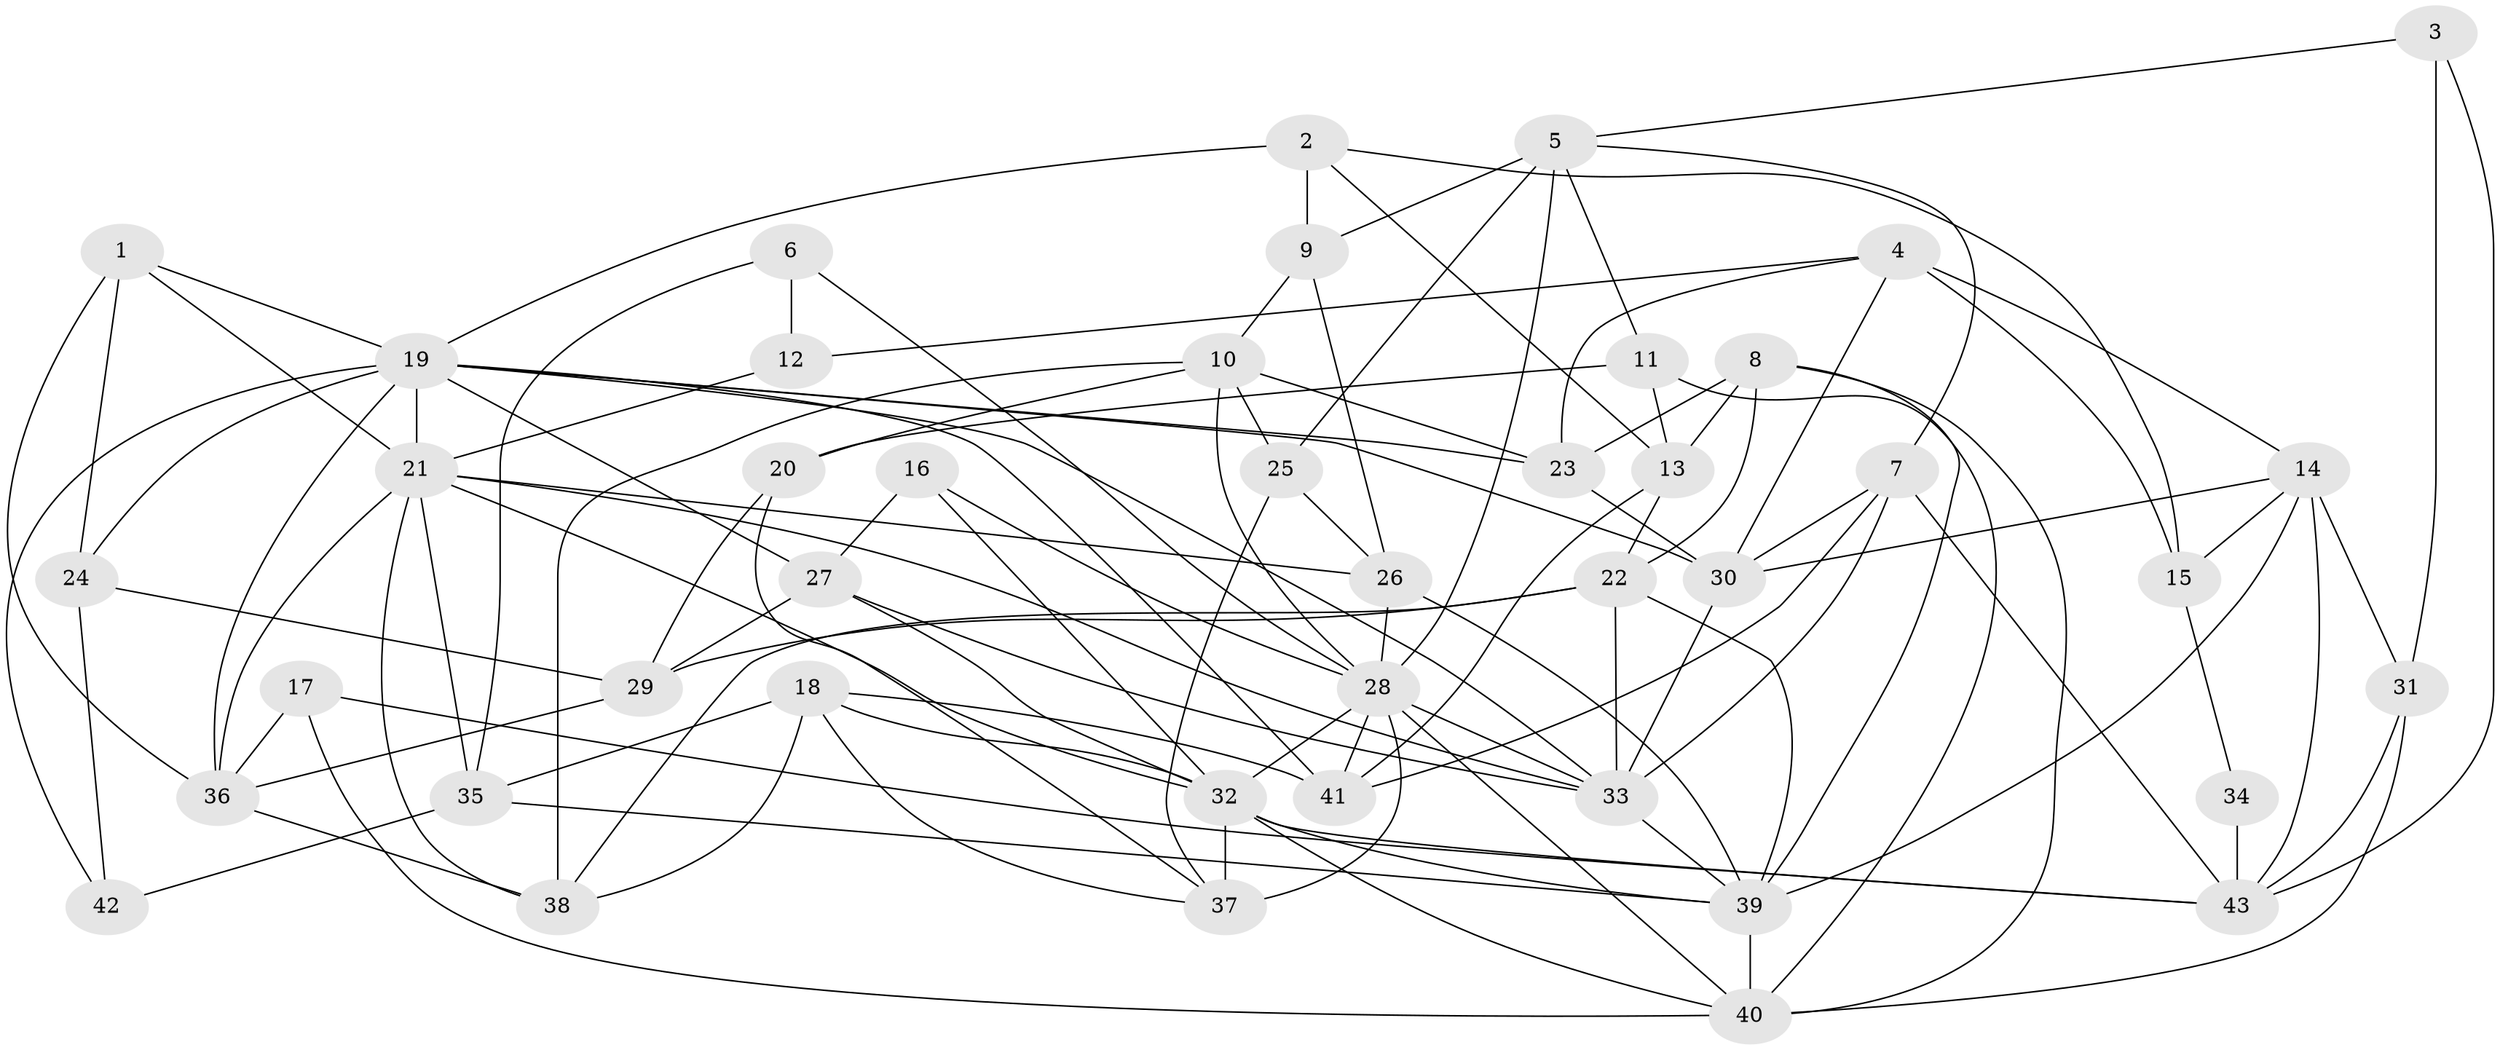 // original degree distribution, {4: 0.2, 2: 0.10588235294117647, 3: 0.35294117647058826, 5: 0.17647058823529413, 6: 0.12941176470588237, 7: 0.023529411764705882, 9: 0.011764705882352941}
// Generated by graph-tools (version 1.1) at 2025/02/03/09/25 03:02:07]
// undirected, 43 vertices, 113 edges
graph export_dot {
graph [start="1"]
  node [color=gray90,style=filled];
  1;
  2;
  3;
  4;
  5;
  6;
  7;
  8;
  9;
  10;
  11;
  12;
  13;
  14;
  15;
  16;
  17;
  18;
  19;
  20;
  21;
  22;
  23;
  24;
  25;
  26;
  27;
  28;
  29;
  30;
  31;
  32;
  33;
  34;
  35;
  36;
  37;
  38;
  39;
  40;
  41;
  42;
  43;
  1 -- 19 [weight=1.0];
  1 -- 21 [weight=1.0];
  1 -- 24 [weight=1.0];
  1 -- 36 [weight=1.0];
  2 -- 9 [weight=2.0];
  2 -- 13 [weight=1.0];
  2 -- 15 [weight=1.0];
  2 -- 19 [weight=2.0];
  3 -- 5 [weight=1.0];
  3 -- 31 [weight=1.0];
  3 -- 43 [weight=1.0];
  4 -- 12 [weight=1.0];
  4 -- 14 [weight=1.0];
  4 -- 15 [weight=2.0];
  4 -- 23 [weight=1.0];
  4 -- 30 [weight=1.0];
  5 -- 7 [weight=1.0];
  5 -- 9 [weight=1.0];
  5 -- 11 [weight=1.0];
  5 -- 25 [weight=1.0];
  5 -- 28 [weight=1.0];
  6 -- 12 [weight=1.0];
  6 -- 28 [weight=1.0];
  6 -- 35 [weight=1.0];
  7 -- 30 [weight=1.0];
  7 -- 33 [weight=1.0];
  7 -- 41 [weight=1.0];
  7 -- 43 [weight=1.0];
  8 -- 13 [weight=1.0];
  8 -- 22 [weight=1.0];
  8 -- 23 [weight=1.0];
  8 -- 39 [weight=1.0];
  8 -- 40 [weight=1.0];
  9 -- 10 [weight=1.0];
  9 -- 26 [weight=1.0];
  10 -- 20 [weight=1.0];
  10 -- 23 [weight=1.0];
  10 -- 25 [weight=1.0];
  10 -- 28 [weight=1.0];
  10 -- 38 [weight=1.0];
  11 -- 13 [weight=1.0];
  11 -- 20 [weight=1.0];
  11 -- 40 [weight=1.0];
  12 -- 21 [weight=1.0];
  13 -- 22 [weight=1.0];
  13 -- 41 [weight=1.0];
  14 -- 15 [weight=1.0];
  14 -- 30 [weight=1.0];
  14 -- 31 [weight=1.0];
  14 -- 39 [weight=1.0];
  14 -- 43 [weight=1.0];
  15 -- 34 [weight=1.0];
  16 -- 27 [weight=2.0];
  16 -- 28 [weight=1.0];
  16 -- 32 [weight=1.0];
  17 -- 36 [weight=1.0];
  17 -- 40 [weight=1.0];
  17 -- 43 [weight=1.0];
  18 -- 32 [weight=1.0];
  18 -- 35 [weight=1.0];
  18 -- 37 [weight=1.0];
  18 -- 38 [weight=1.0];
  18 -- 41 [weight=1.0];
  19 -- 21 [weight=1.0];
  19 -- 23 [weight=1.0];
  19 -- 24 [weight=1.0];
  19 -- 27 [weight=1.0];
  19 -- 30 [weight=1.0];
  19 -- 33 [weight=1.0];
  19 -- 36 [weight=1.0];
  19 -- 41 [weight=1.0];
  19 -- 42 [weight=1.0];
  20 -- 29 [weight=1.0];
  20 -- 37 [weight=1.0];
  21 -- 26 [weight=1.0];
  21 -- 32 [weight=1.0];
  21 -- 33 [weight=1.0];
  21 -- 35 [weight=1.0];
  21 -- 36 [weight=2.0];
  21 -- 38 [weight=1.0];
  22 -- 29 [weight=1.0];
  22 -- 33 [weight=1.0];
  22 -- 38 [weight=1.0];
  22 -- 39 [weight=1.0];
  23 -- 30 [weight=1.0];
  24 -- 29 [weight=1.0];
  24 -- 42 [weight=1.0];
  25 -- 26 [weight=1.0];
  25 -- 37 [weight=1.0];
  26 -- 28 [weight=2.0];
  26 -- 39 [weight=2.0];
  27 -- 29 [weight=1.0];
  27 -- 32 [weight=2.0];
  27 -- 33 [weight=1.0];
  28 -- 32 [weight=1.0];
  28 -- 33 [weight=1.0];
  28 -- 37 [weight=3.0];
  28 -- 40 [weight=1.0];
  28 -- 41 [weight=1.0];
  29 -- 36 [weight=1.0];
  30 -- 33 [weight=1.0];
  31 -- 40 [weight=1.0];
  31 -- 43 [weight=1.0];
  32 -- 37 [weight=1.0];
  32 -- 39 [weight=2.0];
  32 -- 40 [weight=1.0];
  32 -- 43 [weight=1.0];
  33 -- 39 [weight=1.0];
  34 -- 43 [weight=1.0];
  35 -- 39 [weight=1.0];
  35 -- 42 [weight=2.0];
  36 -- 38 [weight=1.0];
  39 -- 40 [weight=1.0];
}
